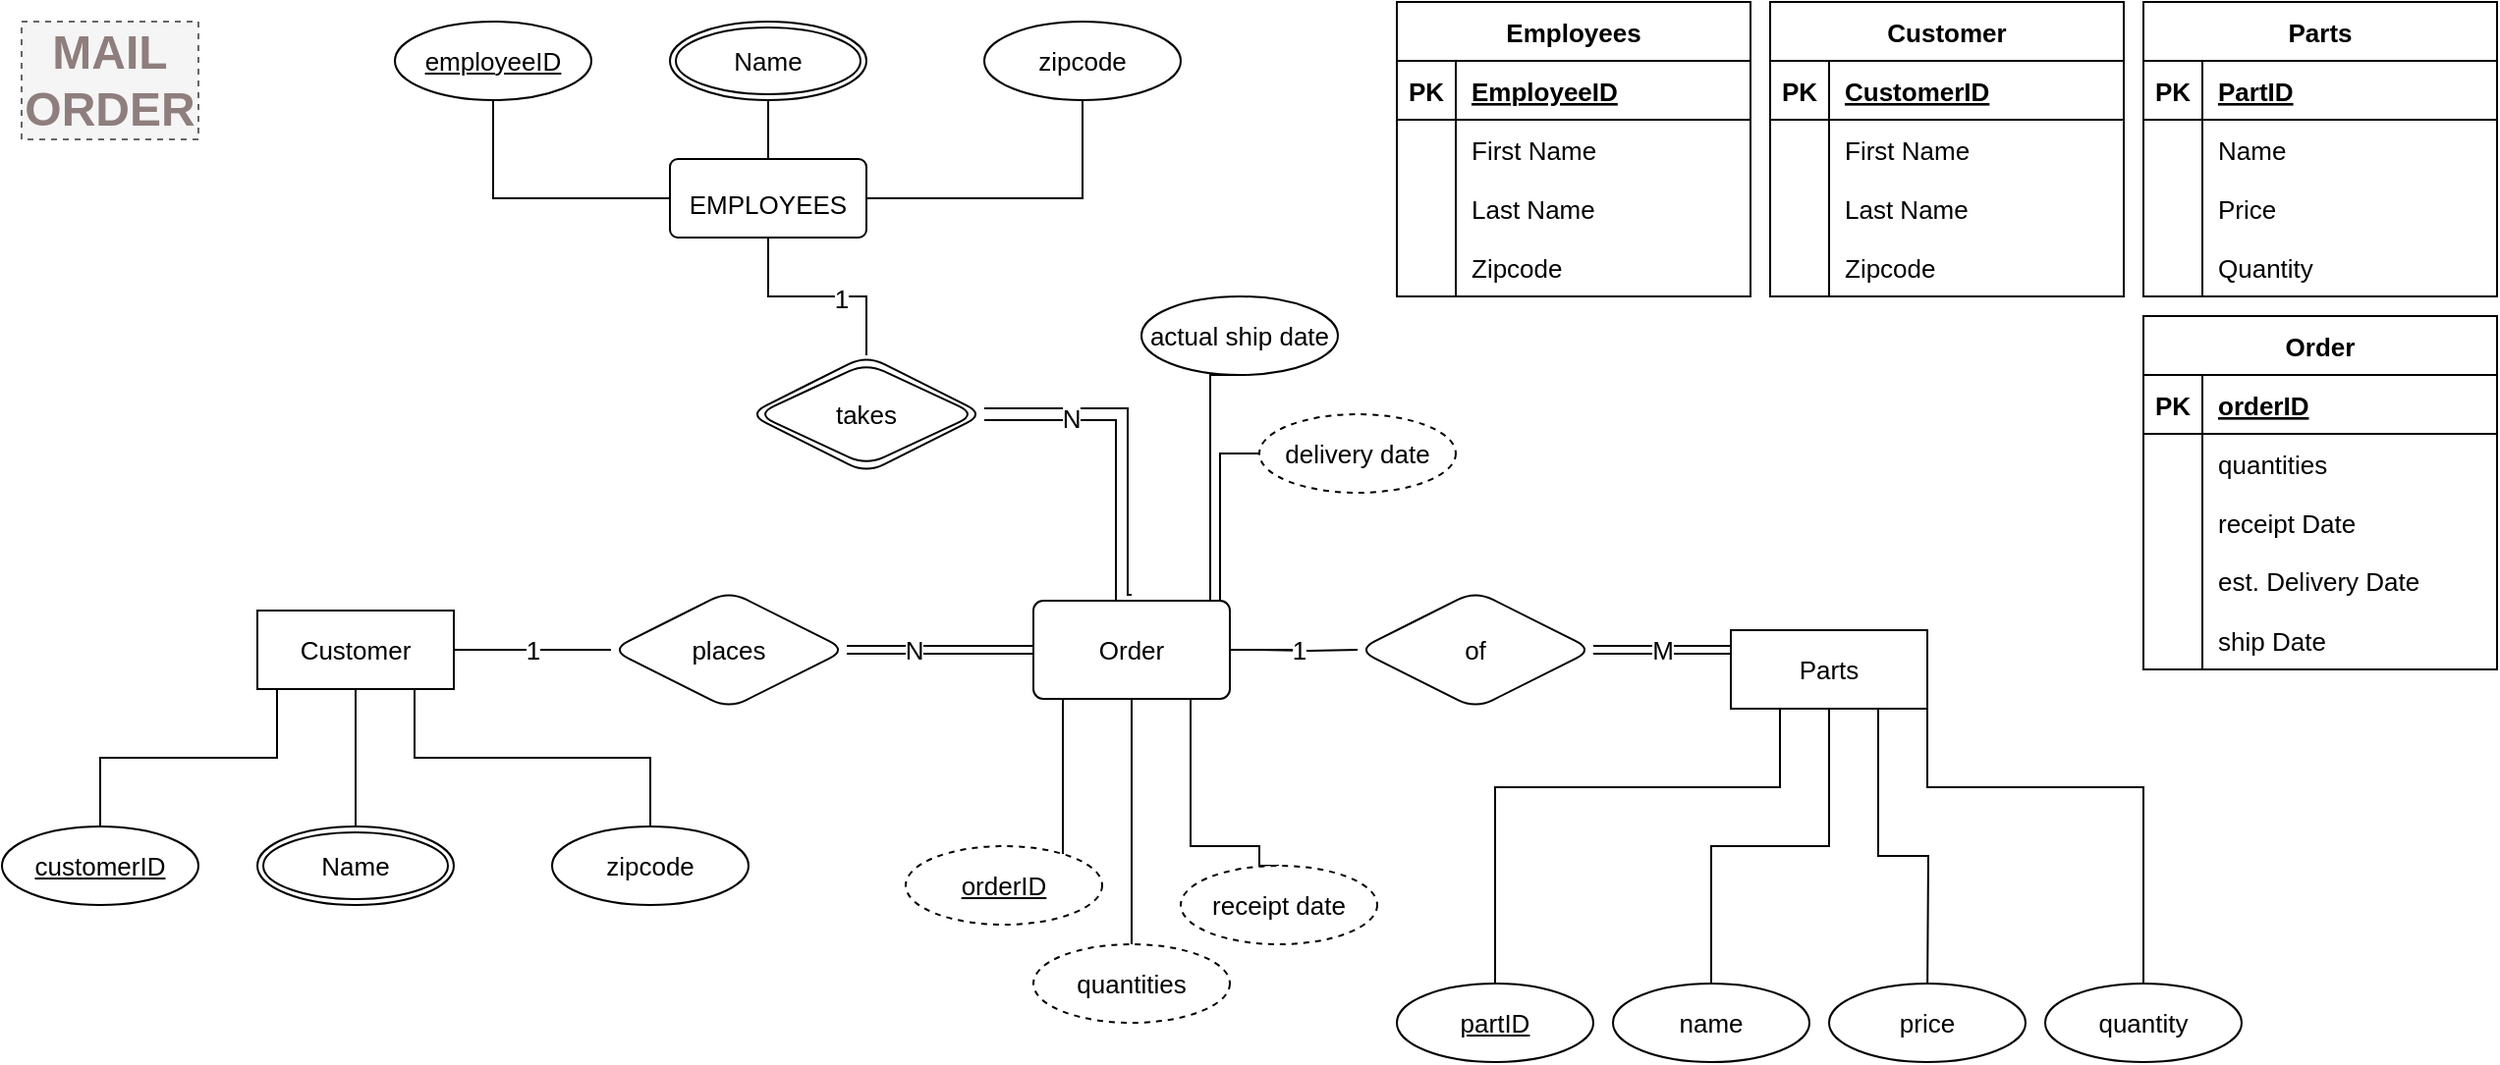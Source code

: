 <mxfile version="20.8.11" type="github">
  <diagram id="R2lEEEUBdFMjLlhIrx00" name="Page-1">
    <mxGraphModel dx="2280" dy="1892" grid="1" gridSize="10" guides="1" tooltips="1" connect="1" arrows="1" fold="1" page="1" pageScale="1" pageWidth="850" pageHeight="1100" math="0" shadow="0" extFonts="Permanent Marker^https://fonts.googleapis.com/css?family=Permanent+Marker">
      <root>
        <mxCell id="0" />
        <mxCell id="1" parent="0" />
        <mxCell id="Q22fmm9m_kI0UHP6HRj3-3" value="&lt;b&gt;&lt;font color=&quot;#8f7e7e&quot; style=&quot;font-size: 24px;&quot;&gt;MAIL ORDER&lt;/font&gt;&lt;/b&gt;" style="text;html=1;strokeColor=#666666;fillColor=#f5f5f5;align=center;verticalAlign=middle;whiteSpace=wrap;rounded=0;fontSize=11;dashed=1;fontColor=#333333;" vertex="1" parent="1">
          <mxGeometry x="-190" y="-630" width="90" height="60" as="geometry" />
        </mxCell>
        <mxCell id="Q22fmm9m_kI0UHP6HRj3-86" style="edgeStyle=orthogonalEdgeStyle;rounded=0;orthogonalLoop=1;jettySize=auto;html=1;entryX=0.5;entryY=1;entryDx=0;entryDy=0;fontSize=13;endArrow=none;endFill=0;" edge="1" parent="1" source="Q22fmm9m_kI0UHP6HRj3-5" target="Q22fmm9m_kI0UHP6HRj3-85">
          <mxGeometry relative="1" as="geometry" />
        </mxCell>
        <mxCell id="Q22fmm9m_kI0UHP6HRj3-88" style="edgeStyle=orthogonalEdgeStyle;rounded=0;orthogonalLoop=1;jettySize=auto;html=1;exitX=1;exitY=0.5;exitDx=0;exitDy=0;entryX=0.5;entryY=1;entryDx=0;entryDy=0;fontSize=13;endArrow=none;endFill=0;" edge="1" parent="1" source="Q22fmm9m_kI0UHP6HRj3-5" target="Q22fmm9m_kI0UHP6HRj3-84">
          <mxGeometry relative="1" as="geometry" />
        </mxCell>
        <mxCell id="Q22fmm9m_kI0UHP6HRj3-5" value="&lt;font style=&quot;font-size: 13px;&quot;&gt;EMPLOYEES&lt;/font&gt;" style="rounded=1;arcSize=10;whiteSpace=wrap;html=1;align=center;fontSize=24;" vertex="1" parent="1">
          <mxGeometry x="140" y="-560" width="100" height="40" as="geometry" />
        </mxCell>
        <mxCell id="Q22fmm9m_kI0UHP6HRj3-7" value="Employees" style="shape=table;startSize=30;container=1;collapsible=1;childLayout=tableLayout;fixedRows=1;rowLines=0;fontStyle=1;align=center;resizeLast=1;fontSize=13;" vertex="1" parent="1">
          <mxGeometry x="510" y="-640" width="180" height="150" as="geometry" />
        </mxCell>
        <mxCell id="Q22fmm9m_kI0UHP6HRj3-8" value="" style="shape=tableRow;horizontal=0;startSize=0;swimlaneHead=0;swimlaneBody=0;fillColor=none;collapsible=0;dropTarget=0;points=[[0,0.5],[1,0.5]];portConstraint=eastwest;top=0;left=0;right=0;bottom=1;fontSize=13;" vertex="1" parent="Q22fmm9m_kI0UHP6HRj3-7">
          <mxGeometry y="30" width="180" height="30" as="geometry" />
        </mxCell>
        <mxCell id="Q22fmm9m_kI0UHP6HRj3-9" value="PK" style="shape=partialRectangle;connectable=0;fillColor=none;top=0;left=0;bottom=0;right=0;fontStyle=1;overflow=hidden;fontSize=13;" vertex="1" parent="Q22fmm9m_kI0UHP6HRj3-8">
          <mxGeometry width="30" height="30" as="geometry">
            <mxRectangle width="30" height="30" as="alternateBounds" />
          </mxGeometry>
        </mxCell>
        <mxCell id="Q22fmm9m_kI0UHP6HRj3-10" value="EmployeeID" style="shape=partialRectangle;connectable=0;fillColor=none;top=0;left=0;bottom=0;right=0;align=left;spacingLeft=6;fontStyle=5;overflow=hidden;fontSize=13;" vertex="1" parent="Q22fmm9m_kI0UHP6HRj3-8">
          <mxGeometry x="30" width="150" height="30" as="geometry">
            <mxRectangle width="150" height="30" as="alternateBounds" />
          </mxGeometry>
        </mxCell>
        <mxCell id="Q22fmm9m_kI0UHP6HRj3-11" value="" style="shape=tableRow;horizontal=0;startSize=0;swimlaneHead=0;swimlaneBody=0;fillColor=none;collapsible=0;dropTarget=0;points=[[0,0.5],[1,0.5]];portConstraint=eastwest;top=0;left=0;right=0;bottom=0;fontSize=13;" vertex="1" parent="Q22fmm9m_kI0UHP6HRj3-7">
          <mxGeometry y="60" width="180" height="30" as="geometry" />
        </mxCell>
        <mxCell id="Q22fmm9m_kI0UHP6HRj3-12" value="" style="shape=partialRectangle;connectable=0;fillColor=none;top=0;left=0;bottom=0;right=0;editable=1;overflow=hidden;fontSize=13;" vertex="1" parent="Q22fmm9m_kI0UHP6HRj3-11">
          <mxGeometry width="30" height="30" as="geometry">
            <mxRectangle width="30" height="30" as="alternateBounds" />
          </mxGeometry>
        </mxCell>
        <mxCell id="Q22fmm9m_kI0UHP6HRj3-13" value="First Name" style="shape=partialRectangle;connectable=0;fillColor=none;top=0;left=0;bottom=0;right=0;align=left;spacingLeft=6;overflow=hidden;fontSize=13;" vertex="1" parent="Q22fmm9m_kI0UHP6HRj3-11">
          <mxGeometry x="30" width="150" height="30" as="geometry">
            <mxRectangle width="150" height="30" as="alternateBounds" />
          </mxGeometry>
        </mxCell>
        <mxCell id="Q22fmm9m_kI0UHP6HRj3-14" value="" style="shape=tableRow;horizontal=0;startSize=0;swimlaneHead=0;swimlaneBody=0;fillColor=none;collapsible=0;dropTarget=0;points=[[0,0.5],[1,0.5]];portConstraint=eastwest;top=0;left=0;right=0;bottom=0;fontSize=13;" vertex="1" parent="Q22fmm9m_kI0UHP6HRj3-7">
          <mxGeometry y="90" width="180" height="30" as="geometry" />
        </mxCell>
        <mxCell id="Q22fmm9m_kI0UHP6HRj3-15" value="" style="shape=partialRectangle;connectable=0;fillColor=none;top=0;left=0;bottom=0;right=0;editable=1;overflow=hidden;fontSize=13;" vertex="1" parent="Q22fmm9m_kI0UHP6HRj3-14">
          <mxGeometry width="30" height="30" as="geometry">
            <mxRectangle width="30" height="30" as="alternateBounds" />
          </mxGeometry>
        </mxCell>
        <mxCell id="Q22fmm9m_kI0UHP6HRj3-16" value="Last Name" style="shape=partialRectangle;connectable=0;fillColor=none;top=0;left=0;bottom=0;right=0;align=left;spacingLeft=6;overflow=hidden;fontSize=13;" vertex="1" parent="Q22fmm9m_kI0UHP6HRj3-14">
          <mxGeometry x="30" width="150" height="30" as="geometry">
            <mxRectangle width="150" height="30" as="alternateBounds" />
          </mxGeometry>
        </mxCell>
        <mxCell id="Q22fmm9m_kI0UHP6HRj3-17" value="" style="shape=tableRow;horizontal=0;startSize=0;swimlaneHead=0;swimlaneBody=0;fillColor=none;collapsible=0;dropTarget=0;points=[[0,0.5],[1,0.5]];portConstraint=eastwest;top=0;left=0;right=0;bottom=0;fontSize=13;" vertex="1" parent="Q22fmm9m_kI0UHP6HRj3-7">
          <mxGeometry y="120" width="180" height="30" as="geometry" />
        </mxCell>
        <mxCell id="Q22fmm9m_kI0UHP6HRj3-18" value="" style="shape=partialRectangle;connectable=0;fillColor=none;top=0;left=0;bottom=0;right=0;editable=1;overflow=hidden;fontSize=13;" vertex="1" parent="Q22fmm9m_kI0UHP6HRj3-17">
          <mxGeometry width="30" height="30" as="geometry">
            <mxRectangle width="30" height="30" as="alternateBounds" />
          </mxGeometry>
        </mxCell>
        <mxCell id="Q22fmm9m_kI0UHP6HRj3-19" value="Zipcode" style="shape=partialRectangle;connectable=0;fillColor=none;top=0;left=0;bottom=0;right=0;align=left;spacingLeft=6;overflow=hidden;fontSize=13;" vertex="1" parent="Q22fmm9m_kI0UHP6HRj3-17">
          <mxGeometry x="30" width="150" height="30" as="geometry">
            <mxRectangle width="150" height="30" as="alternateBounds" />
          </mxGeometry>
        </mxCell>
        <mxCell id="Q22fmm9m_kI0UHP6HRj3-20" value="Customer" style="shape=table;startSize=30;container=1;collapsible=1;childLayout=tableLayout;fixedRows=1;rowLines=0;fontStyle=1;align=center;resizeLast=1;fontSize=13;" vertex="1" parent="1">
          <mxGeometry x="700" y="-640" width="180" height="150" as="geometry" />
        </mxCell>
        <mxCell id="Q22fmm9m_kI0UHP6HRj3-21" value="" style="shape=tableRow;horizontal=0;startSize=0;swimlaneHead=0;swimlaneBody=0;fillColor=none;collapsible=0;dropTarget=0;points=[[0,0.5],[1,0.5]];portConstraint=eastwest;top=0;left=0;right=0;bottom=1;fontSize=13;" vertex="1" parent="Q22fmm9m_kI0UHP6HRj3-20">
          <mxGeometry y="30" width="180" height="30" as="geometry" />
        </mxCell>
        <mxCell id="Q22fmm9m_kI0UHP6HRj3-22" value="PK" style="shape=partialRectangle;connectable=0;fillColor=none;top=0;left=0;bottom=0;right=0;fontStyle=1;overflow=hidden;fontSize=13;" vertex="1" parent="Q22fmm9m_kI0UHP6HRj3-21">
          <mxGeometry width="30" height="30" as="geometry">
            <mxRectangle width="30" height="30" as="alternateBounds" />
          </mxGeometry>
        </mxCell>
        <mxCell id="Q22fmm9m_kI0UHP6HRj3-23" value="CustomerID" style="shape=partialRectangle;connectable=0;fillColor=none;top=0;left=0;bottom=0;right=0;align=left;spacingLeft=6;fontStyle=5;overflow=hidden;fontSize=13;" vertex="1" parent="Q22fmm9m_kI0UHP6HRj3-21">
          <mxGeometry x="30" width="150" height="30" as="geometry">
            <mxRectangle width="150" height="30" as="alternateBounds" />
          </mxGeometry>
        </mxCell>
        <mxCell id="Q22fmm9m_kI0UHP6HRj3-24" value="" style="shape=tableRow;horizontal=0;startSize=0;swimlaneHead=0;swimlaneBody=0;fillColor=none;collapsible=0;dropTarget=0;points=[[0,0.5],[1,0.5]];portConstraint=eastwest;top=0;left=0;right=0;bottom=0;fontSize=13;" vertex="1" parent="Q22fmm9m_kI0UHP6HRj3-20">
          <mxGeometry y="60" width="180" height="30" as="geometry" />
        </mxCell>
        <mxCell id="Q22fmm9m_kI0UHP6HRj3-25" value="" style="shape=partialRectangle;connectable=0;fillColor=none;top=0;left=0;bottom=0;right=0;editable=1;overflow=hidden;fontSize=13;" vertex="1" parent="Q22fmm9m_kI0UHP6HRj3-24">
          <mxGeometry width="30" height="30" as="geometry">
            <mxRectangle width="30" height="30" as="alternateBounds" />
          </mxGeometry>
        </mxCell>
        <mxCell id="Q22fmm9m_kI0UHP6HRj3-26" value="First Name" style="shape=partialRectangle;connectable=0;fillColor=none;top=0;left=0;bottom=0;right=0;align=left;spacingLeft=6;overflow=hidden;fontSize=13;" vertex="1" parent="Q22fmm9m_kI0UHP6HRj3-24">
          <mxGeometry x="30" width="150" height="30" as="geometry">
            <mxRectangle width="150" height="30" as="alternateBounds" />
          </mxGeometry>
        </mxCell>
        <mxCell id="Q22fmm9m_kI0UHP6HRj3-27" value="" style="shape=tableRow;horizontal=0;startSize=0;swimlaneHead=0;swimlaneBody=0;fillColor=none;collapsible=0;dropTarget=0;points=[[0,0.5],[1,0.5]];portConstraint=eastwest;top=0;left=0;right=0;bottom=0;fontSize=13;" vertex="1" parent="Q22fmm9m_kI0UHP6HRj3-20">
          <mxGeometry y="90" width="180" height="30" as="geometry" />
        </mxCell>
        <mxCell id="Q22fmm9m_kI0UHP6HRj3-28" value="" style="shape=partialRectangle;connectable=0;fillColor=none;top=0;left=0;bottom=0;right=0;editable=1;overflow=hidden;fontSize=13;" vertex="1" parent="Q22fmm9m_kI0UHP6HRj3-27">
          <mxGeometry width="30" height="30" as="geometry">
            <mxRectangle width="30" height="30" as="alternateBounds" />
          </mxGeometry>
        </mxCell>
        <mxCell id="Q22fmm9m_kI0UHP6HRj3-29" value="Last Name" style="shape=partialRectangle;connectable=0;fillColor=none;top=0;left=0;bottom=0;right=0;align=left;spacingLeft=6;overflow=hidden;fontSize=13;" vertex="1" parent="Q22fmm9m_kI0UHP6HRj3-27">
          <mxGeometry x="30" width="150" height="30" as="geometry">
            <mxRectangle width="150" height="30" as="alternateBounds" />
          </mxGeometry>
        </mxCell>
        <mxCell id="Q22fmm9m_kI0UHP6HRj3-30" value="" style="shape=tableRow;horizontal=0;startSize=0;swimlaneHead=0;swimlaneBody=0;fillColor=none;collapsible=0;dropTarget=0;points=[[0,0.5],[1,0.5]];portConstraint=eastwest;top=0;left=0;right=0;bottom=0;fontSize=13;" vertex="1" parent="Q22fmm9m_kI0UHP6HRj3-20">
          <mxGeometry y="120" width="180" height="30" as="geometry" />
        </mxCell>
        <mxCell id="Q22fmm9m_kI0UHP6HRj3-31" value="" style="shape=partialRectangle;connectable=0;fillColor=none;top=0;left=0;bottom=0;right=0;editable=1;overflow=hidden;fontSize=13;" vertex="1" parent="Q22fmm9m_kI0UHP6HRj3-30">
          <mxGeometry width="30" height="30" as="geometry">
            <mxRectangle width="30" height="30" as="alternateBounds" />
          </mxGeometry>
        </mxCell>
        <mxCell id="Q22fmm9m_kI0UHP6HRj3-32" value="Zipcode" style="shape=partialRectangle;connectable=0;fillColor=none;top=0;left=0;bottom=0;right=0;align=left;spacingLeft=6;overflow=hidden;fontSize=13;" vertex="1" parent="Q22fmm9m_kI0UHP6HRj3-30">
          <mxGeometry x="30" width="150" height="30" as="geometry">
            <mxRectangle width="150" height="30" as="alternateBounds" />
          </mxGeometry>
        </mxCell>
        <mxCell id="Q22fmm9m_kI0UHP6HRj3-33" value="Parts" style="shape=table;startSize=30;container=1;collapsible=1;childLayout=tableLayout;fixedRows=1;rowLines=0;fontStyle=1;align=center;resizeLast=1;fontSize=13;" vertex="1" parent="1">
          <mxGeometry x="890" y="-640" width="180" height="150" as="geometry" />
        </mxCell>
        <mxCell id="Q22fmm9m_kI0UHP6HRj3-34" value="" style="shape=tableRow;horizontal=0;startSize=0;swimlaneHead=0;swimlaneBody=0;fillColor=none;collapsible=0;dropTarget=0;points=[[0,0.5],[1,0.5]];portConstraint=eastwest;top=0;left=0;right=0;bottom=1;fontSize=13;" vertex="1" parent="Q22fmm9m_kI0UHP6HRj3-33">
          <mxGeometry y="30" width="180" height="30" as="geometry" />
        </mxCell>
        <mxCell id="Q22fmm9m_kI0UHP6HRj3-35" value="PK" style="shape=partialRectangle;connectable=0;fillColor=none;top=0;left=0;bottom=0;right=0;fontStyle=1;overflow=hidden;fontSize=13;" vertex="1" parent="Q22fmm9m_kI0UHP6HRj3-34">
          <mxGeometry width="30" height="30" as="geometry">
            <mxRectangle width="30" height="30" as="alternateBounds" />
          </mxGeometry>
        </mxCell>
        <mxCell id="Q22fmm9m_kI0UHP6HRj3-36" value="PartID" style="shape=partialRectangle;connectable=0;fillColor=none;top=0;left=0;bottom=0;right=0;align=left;spacingLeft=6;fontStyle=5;overflow=hidden;fontSize=13;" vertex="1" parent="Q22fmm9m_kI0UHP6HRj3-34">
          <mxGeometry x="30" width="150" height="30" as="geometry">
            <mxRectangle width="150" height="30" as="alternateBounds" />
          </mxGeometry>
        </mxCell>
        <mxCell id="Q22fmm9m_kI0UHP6HRj3-37" value="" style="shape=tableRow;horizontal=0;startSize=0;swimlaneHead=0;swimlaneBody=0;fillColor=none;collapsible=0;dropTarget=0;points=[[0,0.5],[1,0.5]];portConstraint=eastwest;top=0;left=0;right=0;bottom=0;fontSize=13;" vertex="1" parent="Q22fmm9m_kI0UHP6HRj3-33">
          <mxGeometry y="60" width="180" height="30" as="geometry" />
        </mxCell>
        <mxCell id="Q22fmm9m_kI0UHP6HRj3-38" value="" style="shape=partialRectangle;connectable=0;fillColor=none;top=0;left=0;bottom=0;right=0;editable=1;overflow=hidden;fontSize=13;" vertex="1" parent="Q22fmm9m_kI0UHP6HRj3-37">
          <mxGeometry width="30" height="30" as="geometry">
            <mxRectangle width="30" height="30" as="alternateBounds" />
          </mxGeometry>
        </mxCell>
        <mxCell id="Q22fmm9m_kI0UHP6HRj3-39" value="Name" style="shape=partialRectangle;connectable=0;fillColor=none;top=0;left=0;bottom=0;right=0;align=left;spacingLeft=6;overflow=hidden;fontSize=13;" vertex="1" parent="Q22fmm9m_kI0UHP6HRj3-37">
          <mxGeometry x="30" width="150" height="30" as="geometry">
            <mxRectangle width="150" height="30" as="alternateBounds" />
          </mxGeometry>
        </mxCell>
        <mxCell id="Q22fmm9m_kI0UHP6HRj3-40" value="" style="shape=tableRow;horizontal=0;startSize=0;swimlaneHead=0;swimlaneBody=0;fillColor=none;collapsible=0;dropTarget=0;points=[[0,0.5],[1,0.5]];portConstraint=eastwest;top=0;left=0;right=0;bottom=0;fontSize=13;" vertex="1" parent="Q22fmm9m_kI0UHP6HRj3-33">
          <mxGeometry y="90" width="180" height="30" as="geometry" />
        </mxCell>
        <mxCell id="Q22fmm9m_kI0UHP6HRj3-41" value="" style="shape=partialRectangle;connectable=0;fillColor=none;top=0;left=0;bottom=0;right=0;editable=1;overflow=hidden;fontSize=13;" vertex="1" parent="Q22fmm9m_kI0UHP6HRj3-40">
          <mxGeometry width="30" height="30" as="geometry">
            <mxRectangle width="30" height="30" as="alternateBounds" />
          </mxGeometry>
        </mxCell>
        <mxCell id="Q22fmm9m_kI0UHP6HRj3-42" value="Price" style="shape=partialRectangle;connectable=0;fillColor=none;top=0;left=0;bottom=0;right=0;align=left;spacingLeft=6;overflow=hidden;fontSize=13;" vertex="1" parent="Q22fmm9m_kI0UHP6HRj3-40">
          <mxGeometry x="30" width="150" height="30" as="geometry">
            <mxRectangle width="150" height="30" as="alternateBounds" />
          </mxGeometry>
        </mxCell>
        <mxCell id="Q22fmm9m_kI0UHP6HRj3-43" value="" style="shape=tableRow;horizontal=0;startSize=0;swimlaneHead=0;swimlaneBody=0;fillColor=none;collapsible=0;dropTarget=0;points=[[0,0.5],[1,0.5]];portConstraint=eastwest;top=0;left=0;right=0;bottom=0;fontSize=13;" vertex="1" parent="Q22fmm9m_kI0UHP6HRj3-33">
          <mxGeometry y="120" width="180" height="30" as="geometry" />
        </mxCell>
        <mxCell id="Q22fmm9m_kI0UHP6HRj3-44" value="" style="shape=partialRectangle;connectable=0;fillColor=none;top=0;left=0;bottom=0;right=0;editable=1;overflow=hidden;fontSize=13;" vertex="1" parent="Q22fmm9m_kI0UHP6HRj3-43">
          <mxGeometry width="30" height="30" as="geometry">
            <mxRectangle width="30" height="30" as="alternateBounds" />
          </mxGeometry>
        </mxCell>
        <mxCell id="Q22fmm9m_kI0UHP6HRj3-45" value="Quantity" style="shape=partialRectangle;connectable=0;fillColor=none;top=0;left=0;bottom=0;right=0;align=left;spacingLeft=6;overflow=hidden;fontSize=13;" vertex="1" parent="Q22fmm9m_kI0UHP6HRj3-43">
          <mxGeometry x="30" width="150" height="30" as="geometry">
            <mxRectangle width="150" height="30" as="alternateBounds" />
          </mxGeometry>
        </mxCell>
        <mxCell id="Q22fmm9m_kI0UHP6HRj3-66" style="edgeStyle=orthogonalEdgeStyle;rounded=0;orthogonalLoop=1;jettySize=auto;html=1;exitX=0.25;exitY=1;exitDx=0;exitDy=0;fontSize=13;endArrow=none;endFill=0;entryX=0.5;entryY=0;entryDx=0;entryDy=0;" edge="1" parent="1" source="Q22fmm9m_kI0UHP6HRj3-46" target="Q22fmm9m_kI0UHP6HRj3-67">
          <mxGeometry relative="1" as="geometry">
            <mxPoint x="-110" y="-230" as="targetPoint" />
            <Array as="points">
              <mxPoint x="-60" y="-290" />
              <mxPoint x="-60" y="-255" />
              <mxPoint x="-150" y="-255" />
            </Array>
          </mxGeometry>
        </mxCell>
        <mxCell id="Q22fmm9m_kI0UHP6HRj3-72" style="edgeStyle=orthogonalEdgeStyle;rounded=0;orthogonalLoop=1;jettySize=auto;html=1;exitX=0.5;exitY=1;exitDx=0;exitDy=0;fontSize=13;endArrow=none;endFill=0;entryX=0.5;entryY=0;entryDx=0;entryDy=0;" edge="1" parent="1" source="Q22fmm9m_kI0UHP6HRj3-46" target="Q22fmm9m_kI0UHP6HRj3-74">
          <mxGeometry relative="1" as="geometry">
            <mxPoint x="-20" y="-240" as="targetPoint" />
            <Array as="points" />
          </mxGeometry>
        </mxCell>
        <mxCell id="Q22fmm9m_kI0UHP6HRj3-73" style="edgeStyle=orthogonalEdgeStyle;rounded=0;orthogonalLoop=1;jettySize=auto;html=1;exitX=0.75;exitY=1;exitDx=0;exitDy=0;entryX=0.5;entryY=0;entryDx=0;entryDy=0;fontSize=13;endArrow=none;endFill=0;" edge="1" parent="1" source="Q22fmm9m_kI0UHP6HRj3-46" target="Q22fmm9m_kI0UHP6HRj3-70">
          <mxGeometry relative="1" as="geometry">
            <Array as="points">
              <mxPoint x="10" y="-290" />
              <mxPoint x="10" y="-255" />
              <mxPoint x="130" y="-255" />
            </Array>
          </mxGeometry>
        </mxCell>
        <mxCell id="Q22fmm9m_kI0UHP6HRj3-89" value="N" style="edgeStyle=orthogonalEdgeStyle;rounded=0;orthogonalLoop=1;jettySize=auto;html=1;exitX=1;exitY=0.5;exitDx=0;exitDy=0;fontSize=13;endArrow=none;endFill=0;entryX=0;entryY=0.5;entryDx=0;entryDy=0;startArrow=none;shape=link;" edge="1" parent="1" source="Q22fmm9m_kI0UHP6HRj3-131" target="Q22fmm9m_kI0UHP6HRj3-94">
          <mxGeometry x="-0.294" relative="1" as="geometry">
            <mxPoint x="290" y="-310" as="targetPoint" />
            <mxPoint as="offset" />
          </mxGeometry>
        </mxCell>
        <mxCell id="Q22fmm9m_kI0UHP6HRj3-46" value="Customer" style="whiteSpace=wrap;html=1;align=center;fontSize=13;" vertex="1" parent="1">
          <mxGeometry x="-70" y="-330" width="100" height="40" as="geometry" />
        </mxCell>
        <mxCell id="Q22fmm9m_kI0UHP6HRj3-58" style="edgeStyle=orthogonalEdgeStyle;rounded=0;orthogonalLoop=1;jettySize=auto;html=1;exitX=0.25;exitY=1;exitDx=0;exitDy=0;fontSize=13;endArrow=none;endFill=0;" edge="1" parent="1" source="Q22fmm9m_kI0UHP6HRj3-47" target="Q22fmm9m_kI0UHP6HRj3-59">
          <mxGeometry relative="1" as="geometry">
            <mxPoint x="705" y="-210" as="targetPoint" />
            <Array as="points">
              <mxPoint x="705" y="-240" />
              <mxPoint x="560" y="-240" />
            </Array>
          </mxGeometry>
        </mxCell>
        <mxCell id="Q22fmm9m_kI0UHP6HRj3-60" style="edgeStyle=orthogonalEdgeStyle;rounded=0;orthogonalLoop=1;jettySize=auto;html=1;exitX=0.5;exitY=1;exitDx=0;exitDy=0;fontSize=13;endArrow=none;endFill=0;" edge="1" parent="1" source="Q22fmm9m_kI0UHP6HRj3-47" target="Q22fmm9m_kI0UHP6HRj3-61">
          <mxGeometry relative="1" as="geometry">
            <mxPoint x="720" y="-190" as="targetPoint" />
          </mxGeometry>
        </mxCell>
        <mxCell id="Q22fmm9m_kI0UHP6HRj3-62" style="edgeStyle=orthogonalEdgeStyle;rounded=0;orthogonalLoop=1;jettySize=auto;html=1;exitX=0.75;exitY=1;exitDx=0;exitDy=0;fontSize=13;endArrow=none;endFill=0;" edge="1" parent="1" source="Q22fmm9m_kI0UHP6HRj3-47">
          <mxGeometry relative="1" as="geometry">
            <mxPoint x="780" y="-130" as="targetPoint" />
          </mxGeometry>
        </mxCell>
        <mxCell id="Q22fmm9m_kI0UHP6HRj3-65" style="edgeStyle=orthogonalEdgeStyle;rounded=0;orthogonalLoop=1;jettySize=auto;html=1;exitX=1;exitY=1;exitDx=0;exitDy=0;fontSize=13;endArrow=none;endFill=0;" edge="1" parent="1" source="Q22fmm9m_kI0UHP6HRj3-47" target="Q22fmm9m_kI0UHP6HRj3-64">
          <mxGeometry relative="1" as="geometry">
            <Array as="points">
              <mxPoint x="780" y="-240" />
              <mxPoint x="890" y="-240" />
            </Array>
          </mxGeometry>
        </mxCell>
        <mxCell id="Q22fmm9m_kI0UHP6HRj3-47" value="Parts" style="whiteSpace=wrap;html=1;align=center;fontSize=13;" vertex="1" parent="1">
          <mxGeometry x="680" y="-320" width="100" height="40" as="geometry" />
        </mxCell>
        <mxCell id="Q22fmm9m_kI0UHP6HRj3-90" value="M" style="edgeStyle=orthogonalEdgeStyle;rounded=0;orthogonalLoop=1;jettySize=auto;html=1;exitX=1;exitY=0.5;exitDx=0;exitDy=0;entryX=0;entryY=0.25;entryDx=0;entryDy=0;fontSize=13;endArrow=none;endFill=0;startArrow=none;shape=link;" edge="1" parent="1" source="Q22fmm9m_kI0UHP6HRj3-127" target="Q22fmm9m_kI0UHP6HRj3-47">
          <mxGeometry relative="1" as="geometry">
            <mxPoint x="440" y="-310" as="sourcePoint" />
          </mxGeometry>
        </mxCell>
        <mxCell id="Q22fmm9m_kI0UHP6HRj3-59" value="&lt;u&gt;partID&lt;/u&gt;" style="ellipse;whiteSpace=wrap;html=1;align=center;fontSize=13;" vertex="1" parent="1">
          <mxGeometry x="510" y="-140" width="100" height="40" as="geometry" />
        </mxCell>
        <mxCell id="Q22fmm9m_kI0UHP6HRj3-61" value="name" style="ellipse;whiteSpace=wrap;html=1;align=center;fontSize=13;" vertex="1" parent="1">
          <mxGeometry x="620" y="-140" width="100" height="40" as="geometry" />
        </mxCell>
        <mxCell id="Q22fmm9m_kI0UHP6HRj3-63" value="price" style="ellipse;whiteSpace=wrap;html=1;align=center;fontSize=13;" vertex="1" parent="1">
          <mxGeometry x="730" y="-140" width="100" height="40" as="geometry" />
        </mxCell>
        <mxCell id="Q22fmm9m_kI0UHP6HRj3-64" value="quantity" style="ellipse;whiteSpace=wrap;html=1;align=center;fontSize=13;" vertex="1" parent="1">
          <mxGeometry x="840" y="-140" width="100" height="40" as="geometry" />
        </mxCell>
        <mxCell id="Q22fmm9m_kI0UHP6HRj3-67" value="&lt;u&gt;customerID&lt;/u&gt;" style="ellipse;whiteSpace=wrap;html=1;align=center;fontSize=13;" vertex="1" parent="1">
          <mxGeometry x="-200" y="-220" width="100" height="40" as="geometry" />
        </mxCell>
        <mxCell id="Q22fmm9m_kI0UHP6HRj3-70" value="zipcode" style="ellipse;whiteSpace=wrap;html=1;align=center;fontSize=13;" vertex="1" parent="1">
          <mxGeometry x="80" y="-220" width="100" height="40" as="geometry" />
        </mxCell>
        <mxCell id="Q22fmm9m_kI0UHP6HRj3-74" value="Name" style="ellipse;shape=doubleEllipse;margin=3;whiteSpace=wrap;html=1;align=center;fontSize=13;" vertex="1" parent="1">
          <mxGeometry x="-70" y="-220" width="100" height="40" as="geometry" />
        </mxCell>
        <mxCell id="Q22fmm9m_kI0UHP6HRj3-87" style="edgeStyle=orthogonalEdgeStyle;rounded=0;orthogonalLoop=1;jettySize=auto;html=1;exitX=0.5;exitY=1;exitDx=0;exitDy=0;entryX=0;entryY=0.5;entryDx=0;entryDy=0;fontSize=13;endArrow=none;endFill=0;" edge="1" parent="1" source="Q22fmm9m_kI0UHP6HRj3-83" target="Q22fmm9m_kI0UHP6HRj3-5">
          <mxGeometry relative="1" as="geometry" />
        </mxCell>
        <mxCell id="Q22fmm9m_kI0UHP6HRj3-83" value="&lt;u&gt;employeeID&lt;/u&gt;" style="ellipse;whiteSpace=wrap;html=1;align=center;fontSize=13;" vertex="1" parent="1">
          <mxGeometry y="-630" width="100" height="40" as="geometry" />
        </mxCell>
        <mxCell id="Q22fmm9m_kI0UHP6HRj3-84" value="zipcode" style="ellipse;whiteSpace=wrap;html=1;align=center;fontSize=13;" vertex="1" parent="1">
          <mxGeometry x="300" y="-630" width="100" height="40" as="geometry" />
        </mxCell>
        <mxCell id="Q22fmm9m_kI0UHP6HRj3-85" value="Name" style="ellipse;shape=doubleEllipse;margin=3;whiteSpace=wrap;html=1;align=center;fontSize=13;" vertex="1" parent="1">
          <mxGeometry x="140" y="-630" width="100" height="40" as="geometry" />
        </mxCell>
        <mxCell id="Q22fmm9m_kI0UHP6HRj3-97" style="edgeStyle=orthogonalEdgeStyle;rounded=0;orthogonalLoop=1;jettySize=auto;html=1;fontSize=13;endArrow=none;endFill=0;" edge="1" parent="1" source="Q22fmm9m_kI0UHP6HRj3-94">
          <mxGeometry relative="1" as="geometry">
            <mxPoint x="460" y="-310" as="targetPoint" />
          </mxGeometry>
        </mxCell>
        <mxCell id="Q22fmm9m_kI0UHP6HRj3-104" style="edgeStyle=elbowEdgeStyle;shape=link;rounded=0;jumpStyle=arc;orthogonalLoop=1;jettySize=auto;html=1;exitX=0.5;exitY=0;exitDx=0;exitDy=0;strokeColor=#FFFFFF;fontColor=#FFFFFF;startSize=1;endSize=1;sourcePerimeterSpacing=0;" edge="1" parent="1" source="Q22fmm9m_kI0UHP6HRj3-94">
          <mxGeometry relative="1" as="geometry">
            <mxPoint x="350" y="-440" as="targetPoint" />
          </mxGeometry>
        </mxCell>
        <mxCell id="Q22fmm9m_kI0UHP6HRj3-105" style="edgeStyle=elbowEdgeStyle;shape=link;rounded=0;jumpStyle=arc;orthogonalLoop=1;jettySize=auto;html=1;exitX=0.5;exitY=0;exitDx=0;exitDy=0;entryX=1;entryY=0.5;entryDx=0;entryDy=0;strokeColor=#000000;fontColor=#FFFFFF;startSize=1;endSize=1;sourcePerimeterSpacing=0;width=6;" edge="1" parent="1" source="Q22fmm9m_kI0UHP6HRj3-94" target="Q22fmm9m_kI0UHP6HRj3-126">
          <mxGeometry relative="1" as="geometry">
            <mxPoint x="335.96" y="-432.98" as="targetPoint" />
            <Array as="points">
              <mxPoint x="370" y="-450" />
            </Array>
          </mxGeometry>
        </mxCell>
        <mxCell id="Q22fmm9m_kI0UHP6HRj3-134" value="N" style="edgeLabel;html=1;align=center;verticalAlign=middle;resizable=0;points=[];fontSize=13;fontFamily=Helvetica;fontColor=default;" vertex="1" connectable="0" parent="Q22fmm9m_kI0UHP6HRj3-105">
          <mxGeometry x="0.482" y="2" relative="1" as="geometry">
            <mxPoint as="offset" />
          </mxGeometry>
        </mxCell>
        <mxCell id="Q22fmm9m_kI0UHP6HRj3-106" style="edgeStyle=elbowEdgeStyle;rounded=0;jumpStyle=arc;orthogonalLoop=1;jettySize=auto;html=1;exitX=0.25;exitY=1;exitDx=0;exitDy=0;strokeColor=#000000;fontColor=#FFFFFF;sourcePerimeterSpacing=0;endArrow=none;endFill=0;" edge="1" parent="1" source="Q22fmm9m_kI0UHP6HRj3-94" target="Q22fmm9m_kI0UHP6HRj3-110">
          <mxGeometry relative="1" as="geometry">
            <mxPoint x="345" y="-180" as="targetPoint" />
            <Array as="points">
              <mxPoint x="340" y="-230" />
            </Array>
          </mxGeometry>
        </mxCell>
        <mxCell id="Q22fmm9m_kI0UHP6HRj3-111" style="edgeStyle=elbowEdgeStyle;rounded=0;jumpStyle=arc;orthogonalLoop=1;jettySize=auto;html=1;exitX=0.5;exitY=1;exitDx=0;exitDy=0;strokeColor=#000000;fontFamily=Helvetica;fontSize=13;fontColor=default;endArrow=none;endFill=0;sourcePerimeterSpacing=0;" edge="1" parent="1" source="Q22fmm9m_kI0UHP6HRj3-94" target="Q22fmm9m_kI0UHP6HRj3-112">
          <mxGeometry relative="1" as="geometry">
            <mxPoint x="380" y="-130" as="targetPoint" />
          </mxGeometry>
        </mxCell>
        <mxCell id="Q22fmm9m_kI0UHP6HRj3-113" style="edgeStyle=elbowEdgeStyle;rounded=0;jumpStyle=arc;orthogonalLoop=1;jettySize=auto;html=1;strokeColor=#000000;fontFamily=Helvetica;fontSize=13;fontColor=default;endArrow=none;endFill=0;sourcePerimeterSpacing=0;entryX=0.5;entryY=0;entryDx=0;entryDy=0;" edge="1" parent="1" target="Q22fmm9m_kI0UHP6HRj3-114">
          <mxGeometry relative="1" as="geometry">
            <mxPoint x="470" y="-50" as="targetPoint" />
            <mxPoint x="410" y="-210" as="sourcePoint" />
            <Array as="points">
              <mxPoint x="440" y="-90" />
              <mxPoint x="410" y="-250" />
              <mxPoint x="430" y="-220" />
              <mxPoint x="450" y="-160" />
            </Array>
          </mxGeometry>
        </mxCell>
        <mxCell id="Q22fmm9m_kI0UHP6HRj3-116" style="edgeStyle=elbowEdgeStyle;rounded=0;jumpStyle=arc;orthogonalLoop=1;jettySize=auto;html=1;exitX=0.75;exitY=0;exitDx=0;exitDy=0;strokeColor=#000000;fontFamily=Helvetica;fontSize=13;fontColor=default;endArrow=none;endFill=0;sourcePerimeterSpacing=0;entryX=0;entryY=0.5;entryDx=0;entryDy=0;" edge="1" parent="1" source="Q22fmm9m_kI0UHP6HRj3-94" target="Q22fmm9m_kI0UHP6HRj3-118">
          <mxGeometry relative="1" as="geometry">
            <mxPoint x="430" y="-400" as="targetPoint" />
          </mxGeometry>
        </mxCell>
        <mxCell id="Q22fmm9m_kI0UHP6HRj3-117" style="edgeStyle=elbowEdgeStyle;rounded=0;jumpStyle=arc;orthogonalLoop=1;jettySize=auto;html=1;exitX=0.75;exitY=1;exitDx=0;exitDy=0;strokeColor=#000000;fontFamily=Helvetica;fontSize=13;fontColor=default;endArrow=none;endFill=0;sourcePerimeterSpacing=0;" edge="1" parent="1" source="Q22fmm9m_kI0UHP6HRj3-94">
          <mxGeometry relative="1" as="geometry">
            <mxPoint x="410" y="-210" as="targetPoint" />
          </mxGeometry>
        </mxCell>
        <mxCell id="Q22fmm9m_kI0UHP6HRj3-94" value="Order" style="rounded=1;arcSize=10;whiteSpace=wrap;html=1;align=center;fontSize=13;" vertex="1" parent="1">
          <mxGeometry x="325" y="-335" width="100" height="50" as="geometry" />
        </mxCell>
        <mxCell id="Q22fmm9m_kI0UHP6HRj3-96" value="" style="edgeStyle=orthogonalEdgeStyle;rounded=0;orthogonalLoop=1;jettySize=auto;html=1;exitX=0.5;exitY=1;exitDx=0;exitDy=0;entryX=0.5;entryY=0;entryDx=0;entryDy=0;fontSize=13;endArrow=none;endFill=0;" edge="1" parent="1" source="Q22fmm9m_kI0UHP6HRj3-5" target="Q22fmm9m_kI0UHP6HRj3-126">
          <mxGeometry relative="1" as="geometry">
            <mxPoint x="190" y="-600" as="sourcePoint" />
            <mxPoint x="290" y="-470" as="targetPoint" />
          </mxGeometry>
        </mxCell>
        <mxCell id="Q22fmm9m_kI0UHP6HRj3-135" value="1" style="edgeLabel;html=1;align=center;verticalAlign=middle;resizable=0;points=[];fontSize=13;fontFamily=Helvetica;fontColor=default;" vertex="1" connectable="0" parent="Q22fmm9m_kI0UHP6HRj3-96">
          <mxGeometry x="0.218" y="-1" relative="1" as="geometry">
            <mxPoint as="offset" />
          </mxGeometry>
        </mxCell>
        <mxCell id="Q22fmm9m_kI0UHP6HRj3-103" style="edgeStyle=elbowEdgeStyle;shape=link;rounded=0;jumpStyle=arc;orthogonalLoop=1;jettySize=auto;html=1;exitX=0.5;exitY=1;exitDx=0;exitDy=0;strokeColor=#FFFFFF;fontColor=#FFFFFF;startSize=1;endSize=1;sourcePerimeterSpacing=0;" edge="1" parent="1">
          <mxGeometry relative="1" as="geometry">
            <mxPoint x="300" y="-400" as="targetPoint" />
            <mxPoint x="290" y="-410" as="sourcePoint" />
          </mxGeometry>
        </mxCell>
        <mxCell id="Q22fmm9m_kI0UHP6HRj3-110" value="&lt;u&gt;orderID&lt;/u&gt;" style="ellipse;whiteSpace=wrap;html=1;align=center;dashed=1;rounded=1;strokeColor=default;fontFamily=Helvetica;fontSize=13;fontColor=default;fillColor=default;" vertex="1" parent="1">
          <mxGeometry x="260" y="-210" width="100" height="40" as="geometry" />
        </mxCell>
        <mxCell id="Q22fmm9m_kI0UHP6HRj3-112" value="quantities" style="ellipse;whiteSpace=wrap;html=1;align=center;dashed=1;rounded=1;strokeColor=default;fontFamily=Helvetica;fontSize=13;fontColor=default;fillColor=default;" vertex="1" parent="1">
          <mxGeometry x="325" y="-160" width="100" height="40" as="geometry" />
        </mxCell>
        <mxCell id="Q22fmm9m_kI0UHP6HRj3-114" value="receipt date" style="ellipse;whiteSpace=wrap;html=1;align=center;dashed=1;rounded=1;strokeColor=default;fontFamily=Helvetica;fontSize=13;fontColor=default;fillColor=default;" vertex="1" parent="1">
          <mxGeometry x="400" y="-200" width="100" height="40" as="geometry" />
        </mxCell>
        <mxCell id="Q22fmm9m_kI0UHP6HRj3-118" value="delivery date" style="ellipse;whiteSpace=wrap;html=1;align=center;dashed=1;rounded=1;strokeColor=default;fontFamily=Helvetica;fontSize=13;fontColor=default;fillColor=default;" vertex="1" parent="1">
          <mxGeometry x="440" y="-430" width="100" height="40" as="geometry" />
        </mxCell>
        <mxCell id="Q22fmm9m_kI0UHP6HRj3-123" style="edgeStyle=elbowEdgeStyle;rounded=0;jumpStyle=arc;orthogonalLoop=1;jettySize=auto;html=1;exitX=0.5;exitY=1;exitDx=0;exitDy=0;entryX=0.75;entryY=0;entryDx=0;entryDy=0;strokeColor=#000000;fontFamily=Helvetica;fontSize=13;fontColor=default;endArrow=none;endFill=0;sourcePerimeterSpacing=0;" edge="1" parent="1" source="Q22fmm9m_kI0UHP6HRj3-121" target="Q22fmm9m_kI0UHP6HRj3-94">
          <mxGeometry relative="1" as="geometry" />
        </mxCell>
        <mxCell id="Q22fmm9m_kI0UHP6HRj3-121" value="actual ship date" style="ellipse;whiteSpace=wrap;html=1;align=center;rounded=1;strokeColor=default;fontFamily=Helvetica;fontSize=13;fontColor=default;fillColor=default;" vertex="1" parent="1">
          <mxGeometry x="380" y="-490" width="100" height="40" as="geometry" />
        </mxCell>
        <mxCell id="Q22fmm9m_kI0UHP6HRj3-126" value="takes" style="shape=rhombus;double=1;perimeter=rhombusPerimeter;whiteSpace=wrap;html=1;align=center;rounded=1;strokeColor=default;fontFamily=Helvetica;fontSize=13;fontColor=default;fillColor=default;" vertex="1" parent="1">
          <mxGeometry x="180" y="-460" width="120" height="60" as="geometry" />
        </mxCell>
        <mxCell id="Q22fmm9m_kI0UHP6HRj3-128" value="" style="edgeStyle=orthogonalEdgeStyle;rounded=0;orthogonalLoop=1;jettySize=auto;html=1;exitX=1;exitY=0.5;exitDx=0;exitDy=0;entryX=0;entryY=0.5;entryDx=0;entryDy=0;fontSize=13;endArrow=none;endFill=0;" edge="1" parent="1" target="Q22fmm9m_kI0UHP6HRj3-127">
          <mxGeometry relative="1" as="geometry">
            <mxPoint x="440" y="-310" as="sourcePoint" />
            <mxPoint x="680" y="-310" as="targetPoint" />
          </mxGeometry>
        </mxCell>
        <mxCell id="Q22fmm9m_kI0UHP6HRj3-133" value="1" style="edgeLabel;html=1;align=center;verticalAlign=middle;resizable=0;points=[];fontSize=13;fontFamily=Helvetica;fontColor=default;" vertex="1" connectable="0" parent="Q22fmm9m_kI0UHP6HRj3-128">
          <mxGeometry x="0.067" y="-2" relative="1" as="geometry">
            <mxPoint x="-7" y="-2" as="offset" />
          </mxGeometry>
        </mxCell>
        <mxCell id="Q22fmm9m_kI0UHP6HRj3-127" value="of" style="shape=rhombus;perimeter=rhombusPerimeter;whiteSpace=wrap;html=1;align=center;rounded=1;strokeColor=default;fontFamily=Helvetica;fontSize=13;fontColor=default;fillColor=default;" vertex="1" parent="1">
          <mxGeometry x="490" y="-340" width="120" height="60" as="geometry" />
        </mxCell>
        <mxCell id="Q22fmm9m_kI0UHP6HRj3-129" value="1" style="edgeStyle=orthogonalEdgeStyle;rounded=0;orthogonalLoop=1;jettySize=auto;html=1;exitX=1;exitY=0.5;exitDx=0;exitDy=0;fontSize=13;endArrow=none;endFill=0;entryX=0;entryY=0.5;entryDx=0;entryDy=0;" edge="1" parent="1" source="Q22fmm9m_kI0UHP6HRj3-46" target="Q22fmm9m_kI0UHP6HRj3-131">
          <mxGeometry relative="1" as="geometry">
            <mxPoint x="320" y="-310" as="targetPoint" />
            <mxPoint x="30" y="-310" as="sourcePoint" />
            <mxPoint as="offset" />
          </mxGeometry>
        </mxCell>
        <mxCell id="Q22fmm9m_kI0UHP6HRj3-131" value="places" style="shape=rhombus;perimeter=rhombusPerimeter;whiteSpace=wrap;html=1;align=center;rounded=1;strokeColor=default;fontFamily=Helvetica;fontSize=13;fontColor=default;fillColor=default;" vertex="1" parent="1">
          <mxGeometry x="110" y="-340" width="120" height="60" as="geometry" />
        </mxCell>
        <mxCell id="Q22fmm9m_kI0UHP6HRj3-137" value="Order" style="shape=table;startSize=30;container=1;collapsible=1;childLayout=tableLayout;fixedRows=1;rowLines=0;fontStyle=1;align=center;resizeLast=1;fontSize=13;rounded=0;" vertex="1" parent="1">
          <mxGeometry x="890" y="-480" width="180" height="180" as="geometry">
            <mxRectangle x="890" y="-480" width="80" height="30" as="alternateBounds" />
          </mxGeometry>
        </mxCell>
        <mxCell id="Q22fmm9m_kI0UHP6HRj3-138" value="" style="shape=tableRow;horizontal=0;startSize=0;swimlaneHead=0;swimlaneBody=0;fillColor=none;collapsible=0;dropTarget=0;points=[[0,0.5],[1,0.5]];portConstraint=eastwest;top=0;left=0;right=0;bottom=1;fontSize=13;" vertex="1" parent="Q22fmm9m_kI0UHP6HRj3-137">
          <mxGeometry y="30" width="180" height="30" as="geometry" />
        </mxCell>
        <mxCell id="Q22fmm9m_kI0UHP6HRj3-139" value="PK" style="shape=partialRectangle;connectable=0;fillColor=none;top=0;left=0;bottom=0;right=0;fontStyle=1;overflow=hidden;fontSize=13;" vertex="1" parent="Q22fmm9m_kI0UHP6HRj3-138">
          <mxGeometry width="30" height="30" as="geometry">
            <mxRectangle width="30" height="30" as="alternateBounds" />
          </mxGeometry>
        </mxCell>
        <mxCell id="Q22fmm9m_kI0UHP6HRj3-140" value="orderID" style="shape=partialRectangle;connectable=0;fillColor=none;top=0;left=0;bottom=0;right=0;align=left;spacingLeft=6;fontStyle=5;overflow=hidden;fontSize=13;" vertex="1" parent="Q22fmm9m_kI0UHP6HRj3-138">
          <mxGeometry x="30" width="150" height="30" as="geometry">
            <mxRectangle width="150" height="30" as="alternateBounds" />
          </mxGeometry>
        </mxCell>
        <mxCell id="Q22fmm9m_kI0UHP6HRj3-141" value="" style="shape=tableRow;horizontal=0;startSize=0;swimlaneHead=0;swimlaneBody=0;fillColor=none;collapsible=0;dropTarget=0;points=[[0,0.5],[1,0.5]];portConstraint=eastwest;top=0;left=0;right=0;bottom=0;fontSize=13;" vertex="1" parent="Q22fmm9m_kI0UHP6HRj3-137">
          <mxGeometry y="60" width="180" height="30" as="geometry" />
        </mxCell>
        <mxCell id="Q22fmm9m_kI0UHP6HRj3-142" value="" style="shape=partialRectangle;connectable=0;fillColor=none;top=0;left=0;bottom=0;right=0;editable=1;overflow=hidden;fontSize=13;" vertex="1" parent="Q22fmm9m_kI0UHP6HRj3-141">
          <mxGeometry width="30" height="30" as="geometry">
            <mxRectangle width="30" height="30" as="alternateBounds" />
          </mxGeometry>
        </mxCell>
        <mxCell id="Q22fmm9m_kI0UHP6HRj3-143" value="quantities" style="shape=partialRectangle;connectable=0;fillColor=none;top=0;left=0;bottom=0;right=0;align=left;spacingLeft=6;overflow=hidden;fontSize=13;" vertex="1" parent="Q22fmm9m_kI0UHP6HRj3-141">
          <mxGeometry x="30" width="150" height="30" as="geometry">
            <mxRectangle width="150" height="30" as="alternateBounds" />
          </mxGeometry>
        </mxCell>
        <mxCell id="Q22fmm9m_kI0UHP6HRj3-144" value="" style="shape=tableRow;horizontal=0;startSize=0;swimlaneHead=0;swimlaneBody=0;fillColor=none;collapsible=0;dropTarget=0;points=[[0,0.5],[1,0.5]];portConstraint=eastwest;top=0;left=0;right=0;bottom=0;fontSize=13;" vertex="1" parent="Q22fmm9m_kI0UHP6HRj3-137">
          <mxGeometry y="90" width="180" height="30" as="geometry" />
        </mxCell>
        <mxCell id="Q22fmm9m_kI0UHP6HRj3-145" value="" style="shape=partialRectangle;connectable=0;fillColor=none;top=0;left=0;bottom=0;right=0;editable=1;overflow=hidden;fontSize=13;" vertex="1" parent="Q22fmm9m_kI0UHP6HRj3-144">
          <mxGeometry width="30" height="30" as="geometry">
            <mxRectangle width="30" height="30" as="alternateBounds" />
          </mxGeometry>
        </mxCell>
        <mxCell id="Q22fmm9m_kI0UHP6HRj3-146" value="receipt Date" style="shape=partialRectangle;connectable=0;fillColor=none;top=0;left=0;bottom=0;right=0;align=left;spacingLeft=6;overflow=hidden;fontSize=13;" vertex="1" parent="Q22fmm9m_kI0UHP6HRj3-144">
          <mxGeometry x="30" width="150" height="30" as="geometry">
            <mxRectangle width="150" height="30" as="alternateBounds" />
          </mxGeometry>
        </mxCell>
        <mxCell id="Q22fmm9m_kI0UHP6HRj3-191" value="" style="shape=tableRow;horizontal=0;startSize=0;swimlaneHead=0;swimlaneBody=0;fillColor=none;collapsible=0;dropTarget=0;points=[[0,0.5],[1,0.5]];portConstraint=eastwest;top=0;left=0;right=0;bottom=0;rounded=1;strokeColor=default;fontFamily=Helvetica;fontSize=13;fontColor=#8F7E7E;html=1;" vertex="1" parent="Q22fmm9m_kI0UHP6HRj3-137">
          <mxGeometry y="120" width="180" height="30" as="geometry" />
        </mxCell>
        <mxCell id="Q22fmm9m_kI0UHP6HRj3-192" value="" style="shape=partialRectangle;connectable=0;fillColor=none;top=0;left=0;bottom=0;right=0;editable=1;overflow=hidden;rounded=1;strokeColor=default;fontFamily=Helvetica;fontSize=13;fontColor=#8F7E7E;html=1;" vertex="1" parent="Q22fmm9m_kI0UHP6HRj3-191">
          <mxGeometry width="30" height="30" as="geometry">
            <mxRectangle width="30" height="30" as="alternateBounds" />
          </mxGeometry>
        </mxCell>
        <mxCell id="Q22fmm9m_kI0UHP6HRj3-193" value="&lt;font color=&quot;#000000&quot;&gt;est. Delivery Date&lt;/font&gt;" style="shape=partialRectangle;connectable=0;fillColor=none;top=0;left=0;bottom=0;right=0;align=left;spacingLeft=6;overflow=hidden;rounded=1;strokeColor=default;fontFamily=Helvetica;fontSize=13;fontColor=#8F7E7E;html=1;" vertex="1" parent="Q22fmm9m_kI0UHP6HRj3-191">
          <mxGeometry x="30" width="150" height="30" as="geometry">
            <mxRectangle width="150" height="30" as="alternateBounds" />
          </mxGeometry>
        </mxCell>
        <mxCell id="Q22fmm9m_kI0UHP6HRj3-147" value="" style="shape=tableRow;horizontal=0;startSize=0;swimlaneHead=0;swimlaneBody=0;fillColor=none;collapsible=0;dropTarget=0;points=[[0,0.5],[1,0.5]];portConstraint=eastwest;top=0;left=0;right=0;bottom=0;fontSize=13;" vertex="1" parent="Q22fmm9m_kI0UHP6HRj3-137">
          <mxGeometry y="150" width="180" height="30" as="geometry" />
        </mxCell>
        <mxCell id="Q22fmm9m_kI0UHP6HRj3-148" value="" style="shape=partialRectangle;connectable=0;fillColor=none;top=0;left=0;bottom=0;right=0;editable=1;overflow=hidden;fontSize=13;" vertex="1" parent="Q22fmm9m_kI0UHP6HRj3-147">
          <mxGeometry width="30" height="30" as="geometry">
            <mxRectangle width="30" height="30" as="alternateBounds" />
          </mxGeometry>
        </mxCell>
        <mxCell id="Q22fmm9m_kI0UHP6HRj3-149" value="ship Date" style="shape=partialRectangle;connectable=0;fillColor=none;top=0;left=0;bottom=0;right=0;align=left;spacingLeft=6;overflow=hidden;fontSize=13;" vertex="1" parent="Q22fmm9m_kI0UHP6HRj3-147">
          <mxGeometry x="30" width="150" height="30" as="geometry">
            <mxRectangle width="150" height="30" as="alternateBounds" />
          </mxGeometry>
        </mxCell>
      </root>
    </mxGraphModel>
  </diagram>
</mxfile>
